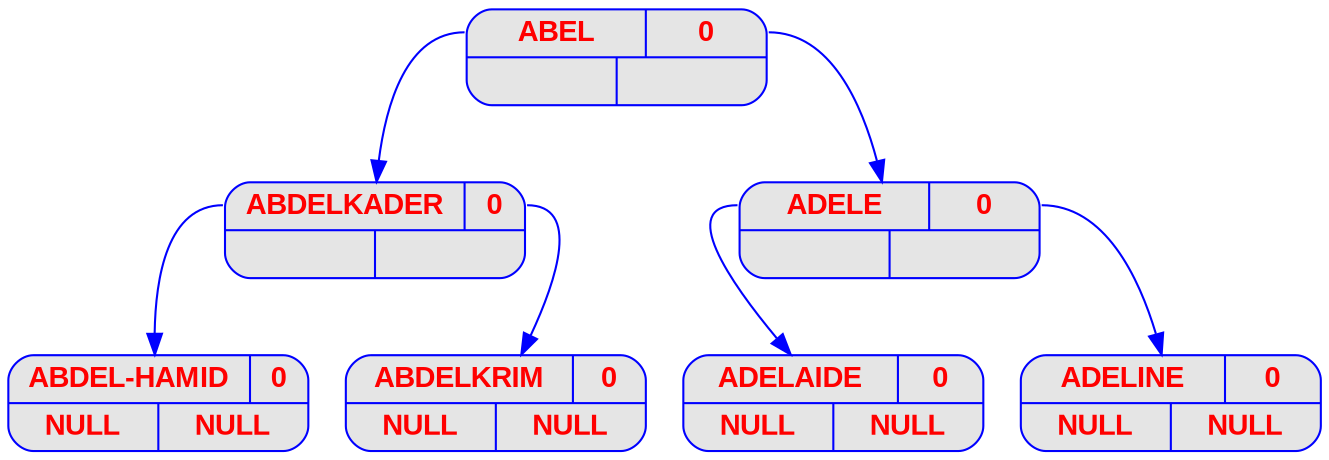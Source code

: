 digraph displayAVL {
	node [
		fontname  = "Arial bold" 
		fontsize  = "14"
		fontcolor = "red"
		style     = "rounded, filled"
		shape     = "record"
		fillcolor = "grey90"
		color     = "blue"
		width     = "2"
	]

	edge [
		color     = "blue"
	]

	"ABEL" [label = "{{<g> ABEL | <d> 0 } | { <g> | <d>}}"];
	"ABEL":g -> "ABDELKADER";
	"ABDELKADER" [label = "{{<g> ABDELKADER | <d> 0 } | { <g> | <d>}}"];
	"ABDELKADER":g -> "ABDEL-HAMID";
	"ABDEL-HAMID" [label = "{{<g> ABDEL-HAMID | <d> 0 } | { <g> | <d>}}"];
	"ABDEL-HAMID" [label = "{{<g> ABDEL-HAMID | <d> 0 }| { <g> NULL | <d> NULL}}"];
	"ABDELKADER":d -> "ABDELKRIM";
	"ABDELKRIM" [label = "{{<g> ABDELKRIM | <d> 0 } | { <g> | <d>}}"];
	"ABDELKRIM" [label = "{{<g> ABDELKRIM | <d> 0 }| { <g> NULL | <d> NULL}}"];
	"ABEL":d -> "ADELE";
	"ADELE" [label = "{{<g> ADELE | <d> 0 } | { <g> | <d>}}"];
	"ADELE":g -> "ADELAIDE";
	"ADELAIDE" [label = "{{<g> ADELAIDE | <d> 0 } | { <g> | <d>}}"];
	"ADELAIDE" [label = "{{<g> ADELAIDE | <d> 0 }| { <g> NULL | <d> NULL}}"];
	"ADELE":d -> "ADELINE";
	"ADELINE" [label = "{{<g> ADELINE | <d> 0 } | { <g> | <d>}}"];
	"ADELINE" [label = "{{<g> ADELINE | <d> 0 }| { <g> NULL | <d> NULL}}"];
}
